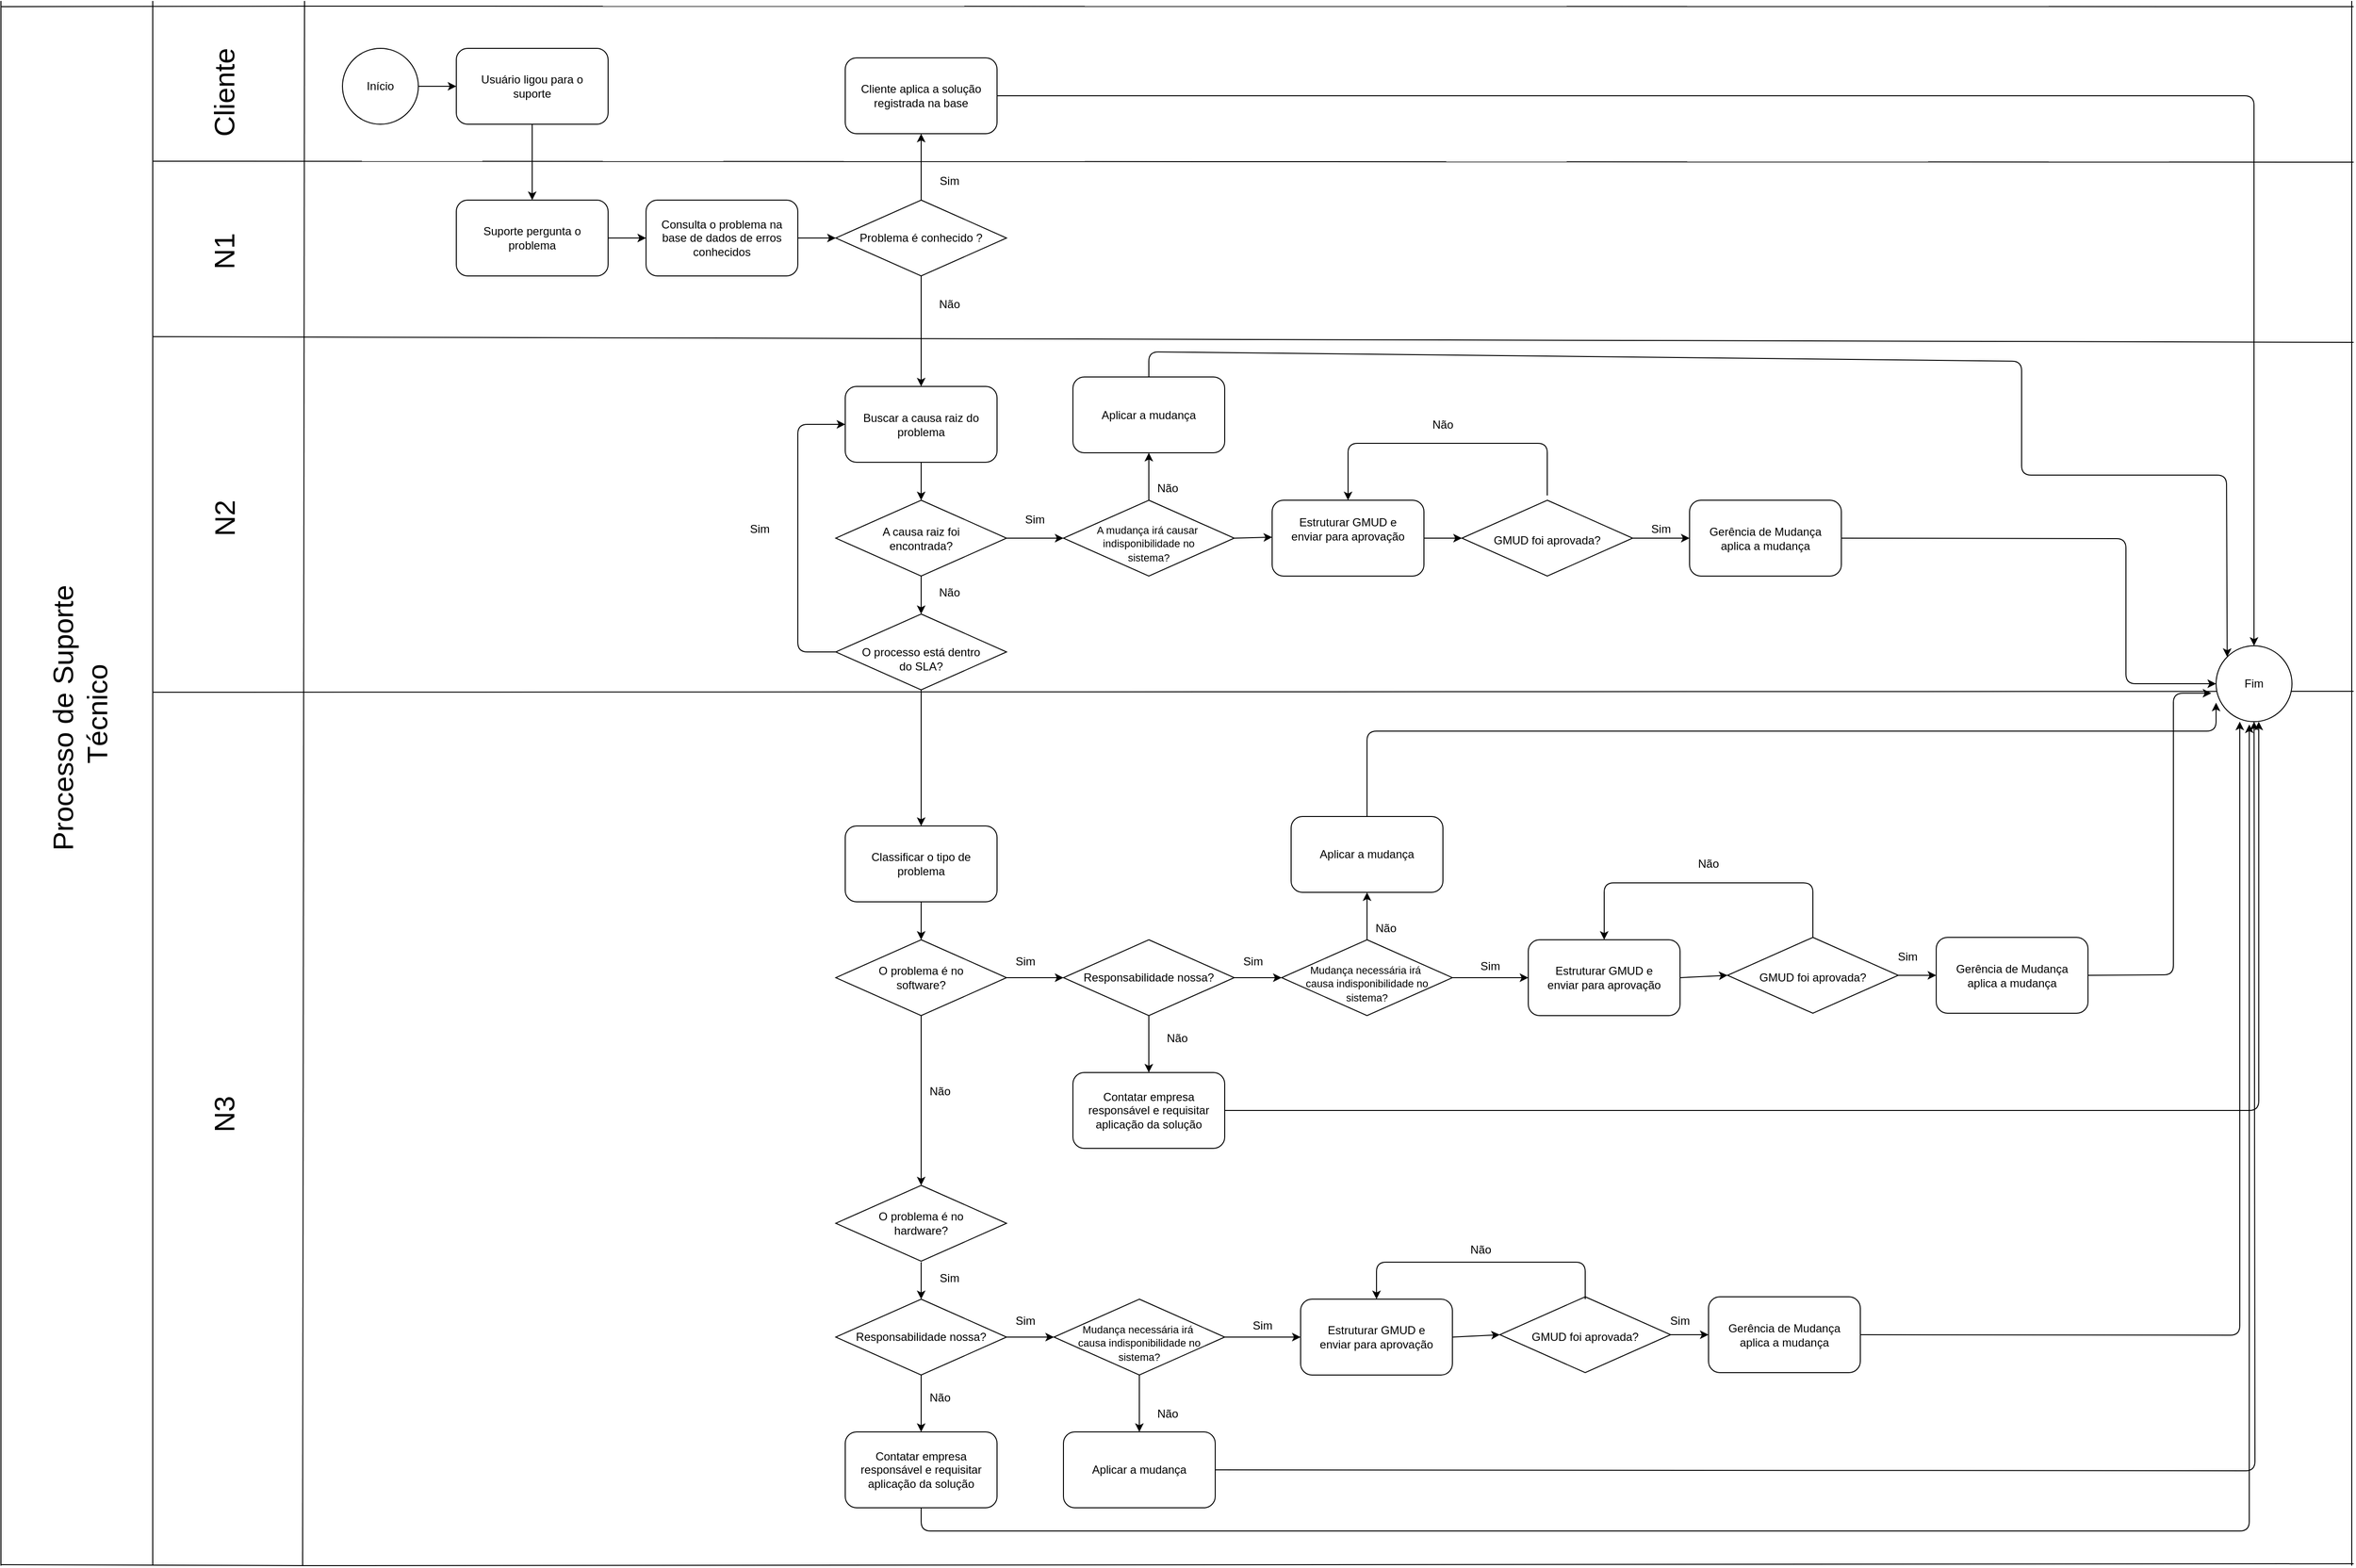<mxfile version="10.7.1" type="device"><diagram id="8sCqokVh8AsLz22diuIv" name="Page-1"><mxGraphModel dx="1837" dy="1724" grid="1" gridSize="10" guides="1" tooltips="1" connect="1" arrows="1" fold="1" page="1" pageScale="1" pageWidth="827" pageHeight="1169" math="0" shadow="0"><root><mxCell id="0"/><mxCell id="1" parent="0"/><mxCell id="YsXzVHDZgup1dVcqc3nU-3" value="" style="endArrow=none;html=1;" parent="1" edge="1"><mxGeometry width="50" height="50" relative="1" as="geometry"><mxPoint x="-280" y="159" as="sourcePoint"/><mxPoint x="2040" y="160" as="targetPoint"/></mxGeometry></mxCell><mxCell id="YsXzVHDZgup1dVcqc3nU-4" value="" style="endArrow=none;html=1;" parent="1" edge="1"><mxGeometry width="50" height="50" relative="1" as="geometry"><mxPoint x="-280" y="719" as="sourcePoint"/><mxPoint x="2040" y="718" as="targetPoint"/></mxGeometry></mxCell><mxCell id="YsXzVHDZgup1dVcqc3nU-5" value="" style="rounded=1;whiteSpace=wrap;html=1;" parent="1" vertex="1"><mxGeometry x="40" y="40" width="160" height="80" as="geometry"/></mxCell><mxCell id="YsXzVHDZgup1dVcqc3nU-6" value="Usuário ligou para o suporte" style="text;html=1;strokeColor=none;fillColor=none;align=center;verticalAlign=middle;whiteSpace=wrap;rounded=0;" parent="1" vertex="1"><mxGeometry x="50" y="50" width="140" height="60" as="geometry"/></mxCell><mxCell id="YsXzVHDZgup1dVcqc3nU-10" value="" style="ellipse;whiteSpace=wrap;html=1;aspect=fixed;" parent="1" vertex="1"><mxGeometry x="-80" y="40" width="80" height="80" as="geometry"/></mxCell><mxCell id="YsXzVHDZgup1dVcqc3nU-11" value="Início" style="text;html=1;strokeColor=none;fillColor=none;align=center;verticalAlign=middle;whiteSpace=wrap;rounded=0;" parent="1" vertex="1"><mxGeometry x="-75" y="65" width="70" height="30" as="geometry"/></mxCell><mxCell id="YsXzVHDZgup1dVcqc3nU-30" value="" style="endArrow=classic;html=1;exitX=1;exitY=0.5;exitDx=0;exitDy=0;entryX=0;entryY=0.5;entryDx=0;entryDy=0;" parent="1" source="YsXzVHDZgup1dVcqc3nU-10" target="YsXzVHDZgup1dVcqc3nU-5" edge="1"><mxGeometry width="50" height="50" relative="1" as="geometry"><mxPoint y="160" as="sourcePoint"/><mxPoint x="-50" y="190" as="targetPoint"/></mxGeometry></mxCell><mxCell id="YsXzVHDZgup1dVcqc3nU-37" value="" style="rounded=1;whiteSpace=wrap;html=1;" parent="1" vertex="1"><mxGeometry x="40" y="200" width="160" height="80" as="geometry"/></mxCell><mxCell id="YsXzVHDZgup1dVcqc3nU-38" value="Suporte pergunta o problema" style="text;html=1;strokeColor=none;fillColor=none;align=center;verticalAlign=middle;whiteSpace=wrap;rounded=0;" parent="1" vertex="1"><mxGeometry x="50" y="210" width="140" height="60" as="geometry"/></mxCell><mxCell id="YsXzVHDZgup1dVcqc3nU-39" value="" style="endArrow=classic;html=1;exitX=0.5;exitY=1;exitDx=0;exitDy=0;entryX=0.5;entryY=0;entryDx=0;entryDy=0;" parent="1" source="YsXzVHDZgup1dVcqc3nU-5" target="YsXzVHDZgup1dVcqc3nU-37" edge="1"><mxGeometry width="50" height="50" relative="1" as="geometry"><mxPoint x="230" y="190" as="sourcePoint"/><mxPoint x="280" y="140" as="targetPoint"/></mxGeometry></mxCell><mxCell id="YsXzVHDZgup1dVcqc3nU-40" value="" style="rounded=1;whiteSpace=wrap;html=1;" parent="1" vertex="1"><mxGeometry x="240" y="200" width="160" height="80" as="geometry"/></mxCell><mxCell id="YsXzVHDZgup1dVcqc3nU-41" value="Consulta o problema na base de dados de erros conhecidos" style="text;html=1;strokeColor=none;fillColor=none;align=center;verticalAlign=middle;whiteSpace=wrap;rounded=0;" parent="1" vertex="1"><mxGeometry x="250" y="210" width="140" height="60" as="geometry"/></mxCell><mxCell id="YsXzVHDZgup1dVcqc3nU-42" value="" style="rhombus;whiteSpace=wrap;html=1;" parent="1" vertex="1"><mxGeometry x="440" y="200" width="180" height="80" as="geometry"/></mxCell><mxCell id="YsXzVHDZgup1dVcqc3nU-43" value="Problema é conhecido ?" style="text;html=1;strokeColor=none;fillColor=none;align=center;verticalAlign=middle;whiteSpace=wrap;rounded=0;" parent="1" vertex="1"><mxGeometry x="460" y="210" width="140" height="60" as="geometry"/></mxCell><mxCell id="YsXzVHDZgup1dVcqc3nU-44" value="" style="rounded=1;whiteSpace=wrap;html=1;" parent="1" vertex="1"><mxGeometry x="450" y="50" width="160" height="80" as="geometry"/></mxCell><mxCell id="YsXzVHDZgup1dVcqc3nU-45" value="Cliente aplica a solução registrada na base" style="text;html=1;strokeColor=none;fillColor=none;align=center;verticalAlign=middle;whiteSpace=wrap;rounded=0;" parent="1" vertex="1"><mxGeometry x="460" y="60" width="140" height="60" as="geometry"/></mxCell><mxCell id="YsXzVHDZgup1dVcqc3nU-46" value="" style="endArrow=classic;html=1;exitX=0.5;exitY=0;exitDx=0;exitDy=0;entryX=0.5;entryY=1;entryDx=0;entryDy=0;" parent="1" source="YsXzVHDZgup1dVcqc3nU-42" target="YsXzVHDZgup1dVcqc3nU-44" edge="1"><mxGeometry width="50" height="50" relative="1" as="geometry"><mxPoint x="540" y="180" as="sourcePoint"/><mxPoint x="590" y="130" as="targetPoint"/></mxGeometry></mxCell><mxCell id="YsXzVHDZgup1dVcqc3nU-47" value="" style="endArrow=classic;html=1;exitX=1;exitY=0.5;exitDx=0;exitDy=0;entryX=0;entryY=0.5;entryDx=0;entryDy=0;" parent="1" source="YsXzVHDZgup1dVcqc3nU-40" target="YsXzVHDZgup1dVcqc3nU-42" edge="1"><mxGeometry width="50" height="50" relative="1" as="geometry"><mxPoint x="420" y="220" as="sourcePoint"/><mxPoint x="470" y="170" as="targetPoint"/></mxGeometry></mxCell><mxCell id="YsXzVHDZgup1dVcqc3nU-48" value="" style="endArrow=classic;html=1;exitX=1;exitY=0.5;exitDx=0;exitDy=0;entryX=0;entryY=0.5;entryDx=0;entryDy=0;" parent="1" source="YsXzVHDZgup1dVcqc3nU-37" target="YsXzVHDZgup1dVcqc3nU-40" edge="1"><mxGeometry width="50" height="50" relative="1" as="geometry"><mxPoint x="310" y="350" as="sourcePoint"/><mxPoint x="360" y="300" as="targetPoint"/></mxGeometry></mxCell><mxCell id="YsXzVHDZgup1dVcqc3nU-49" value="" style="endArrow=classic;html=1;exitX=0.5;exitY=1;exitDx=0;exitDy=0;entryX=0.5;entryY=0;entryDx=0;entryDy=0;" parent="1" source="YsXzVHDZgup1dVcqc3nU-42" target="YsXzVHDZgup1dVcqc3nU-54" edge="1"><mxGeometry width="50" height="50" relative="1" as="geometry"><mxPoint x="600" y="380" as="sourcePoint"/><mxPoint x="530" y="360" as="targetPoint"/></mxGeometry></mxCell><mxCell id="YsXzVHDZgup1dVcqc3nU-51" value="Sim" style="text;html=1;strokeColor=none;fillColor=none;align=center;verticalAlign=middle;whiteSpace=wrap;rounded=0;" parent="1" vertex="1"><mxGeometry x="540" y="170" width="40" height="20" as="geometry"/></mxCell><mxCell id="YsXzVHDZgup1dVcqc3nU-52" value="Não" style="text;html=1;strokeColor=none;fillColor=none;align=center;verticalAlign=middle;whiteSpace=wrap;rounded=0;" parent="1" vertex="1"><mxGeometry x="540" y="300" width="40" height="20" as="geometry"/></mxCell><mxCell id="YsXzVHDZgup1dVcqc3nU-54" value="" style="rounded=1;whiteSpace=wrap;html=1;" parent="1" vertex="1"><mxGeometry x="450" y="396.5" width="160" height="80" as="geometry"/></mxCell><mxCell id="YsXzVHDZgup1dVcqc3nU-55" value="Buscar a causa raiz do problema" style="text;html=1;strokeColor=none;fillColor=none;align=center;verticalAlign=middle;whiteSpace=wrap;rounded=0;" parent="1" vertex="1"><mxGeometry x="460" y="406.5" width="140" height="60" as="geometry"/></mxCell><mxCell id="YsXzVHDZgup1dVcqc3nU-57" value="" style="rhombus;whiteSpace=wrap;html=1;" parent="1" vertex="1"><mxGeometry x="440" y="516.5" width="180" height="80" as="geometry"/></mxCell><mxCell id="YsXzVHDZgup1dVcqc3nU-58" value="A causa raiz foi encontrada?" style="text;html=1;strokeColor=none;fillColor=none;align=center;verticalAlign=middle;whiteSpace=wrap;rounded=0;" parent="1" vertex="1"><mxGeometry x="460" y="521.5" width="140" height="70" as="geometry"/></mxCell><mxCell id="YsXzVHDZgup1dVcqc3nU-61" value="" style="endArrow=classic;html=1;exitX=0;exitY=0.5;exitDx=0;exitDy=0;entryX=0;entryY=0.5;entryDx=0;entryDy=0;" parent="1" source="YsXzVHDZgup1dVcqc3nU-63" target="YsXzVHDZgup1dVcqc3nU-54" edge="1"><mxGeometry width="50" height="50" relative="1" as="geometry"><mxPoint x="390" y="536.5" as="sourcePoint"/><mxPoint x="440" y="486.5" as="targetPoint"/><Array as="points"><mxPoint x="400" y="676.5"/><mxPoint x="400" y="436.5"/></Array></mxGeometry></mxCell><mxCell id="YsXzVHDZgup1dVcqc3nU-63" value="" style="rhombus;whiteSpace=wrap;html=1;" parent="1" vertex="1"><mxGeometry x="440" y="636.5" width="180" height="80" as="geometry"/></mxCell><mxCell id="YsXzVHDZgup1dVcqc3nU-64" value="O processo está dentro do SLA?" style="text;html=1;strokeColor=none;fillColor=none;align=center;verticalAlign=middle;whiteSpace=wrap;rounded=0;" parent="1" vertex="1"><mxGeometry x="460" y="656.5" width="140" height="55" as="geometry"/></mxCell><mxCell id="YsXzVHDZgup1dVcqc3nU-65" value="" style="endArrow=classic;html=1;exitX=0.5;exitY=1;exitDx=0;exitDy=0;entryX=0.5;entryY=0;entryDx=0;entryDy=0;" parent="1" source="YsXzVHDZgup1dVcqc3nU-57" target="YsXzVHDZgup1dVcqc3nU-63" edge="1"><mxGeometry width="50" height="50" relative="1" as="geometry"><mxPoint x="690" y="656.5" as="sourcePoint"/><mxPoint x="740" y="606.5" as="targetPoint"/></mxGeometry></mxCell><mxCell id="YsXzVHDZgup1dVcqc3nU-66" value="" style="endArrow=classic;html=1;exitX=0.5;exitY=1;exitDx=0;exitDy=0;entryX=0.5;entryY=0;entryDx=0;entryDy=0;" parent="1" source="YsXzVHDZgup1dVcqc3nU-54" target="YsXzVHDZgup1dVcqc3nU-57" edge="1"><mxGeometry width="50" height="50" relative="1" as="geometry"><mxPoint x="680" y="516.5" as="sourcePoint"/><mxPoint x="730" y="466.5" as="targetPoint"/></mxGeometry></mxCell><mxCell id="YsXzVHDZgup1dVcqc3nU-67" value="Sim" style="text;html=1;strokeColor=none;fillColor=none;align=center;verticalAlign=middle;whiteSpace=wrap;rounded=0;" parent="1" vertex="1"><mxGeometry x="340" y="536.5" width="40" height="20" as="geometry"/></mxCell><mxCell id="YsXzVHDZgup1dVcqc3nU-68" value="Sim" style="text;html=1;strokeColor=none;fillColor=none;align=center;verticalAlign=middle;whiteSpace=wrap;rounded=0;" parent="1" vertex="1"><mxGeometry x="630" y="526.5" width="40" height="20" as="geometry"/></mxCell><mxCell id="YsXzVHDZgup1dVcqc3nU-69" value="Não" style="text;html=1;strokeColor=none;fillColor=none;align=center;verticalAlign=middle;whiteSpace=wrap;rounded=0;" parent="1" vertex="1"><mxGeometry x="540" y="604" width="40" height="20" as="geometry"/></mxCell><mxCell id="YsXzVHDZgup1dVcqc3nU-71" value="" style="rounded=1;whiteSpace=wrap;html=1;" parent="1" vertex="1"><mxGeometry x="900" y="516.5" width="160" height="80" as="geometry"/></mxCell><mxCell id="YsXzVHDZgup1dVcqc3nU-72" value="Estruturar GMUD e enviar para aprovação" style="text;html=1;strokeColor=none;fillColor=none;align=center;verticalAlign=middle;whiteSpace=wrap;rounded=0;" parent="1" vertex="1"><mxGeometry x="910" y="521.5" width="140" height="50" as="geometry"/></mxCell><mxCell id="YsXzVHDZgup1dVcqc3nU-73" value="" style="rhombus;whiteSpace=wrap;html=1;" parent="1" vertex="1"><mxGeometry x="1100" y="516.5" width="180" height="80" as="geometry"/></mxCell><mxCell id="YsXzVHDZgup1dVcqc3nU-74" value="GMUD foi aprovada?" style="text;html=1;strokeColor=none;fillColor=none;align=center;verticalAlign=middle;whiteSpace=wrap;rounded=0;" parent="1" vertex="1"><mxGeometry x="1120" y="511.5" width="140" height="95" as="geometry"/></mxCell><mxCell id="YsXzVHDZgup1dVcqc3nU-75" value="" style="endArrow=classic;html=1;exitX=1;exitY=0.5;exitDx=0;exitDy=0;entryX=0;entryY=0.5;entryDx=0;entryDy=0;" parent="1" source="YsXzVHDZgup1dVcqc3nU-71" target="YsXzVHDZgup1dVcqc3nU-73" edge="1"><mxGeometry width="50" height="50" relative="1" as="geometry"><mxPoint x="1100" y="516.5" as="sourcePoint"/><mxPoint x="1150" y="466.5" as="targetPoint"/></mxGeometry></mxCell><mxCell id="YsXzVHDZgup1dVcqc3nU-76" value="" style="endArrow=classic;html=1;exitX=0.5;exitY=0;exitDx=0;exitDy=0;entryX=0.5;entryY=0;entryDx=0;entryDy=0;" parent="1" source="YsXzVHDZgup1dVcqc3nU-74" target="YsXzVHDZgup1dVcqc3nU-71" edge="1"><mxGeometry width="50" height="50" relative="1" as="geometry"><mxPoint x="1130" y="446.5" as="sourcePoint"/><mxPoint x="980" y="466.5" as="targetPoint"/><Array as="points"><mxPoint x="1190" y="456.5"/><mxPoint x="980" y="456.5"/></Array></mxGeometry></mxCell><mxCell id="YsXzVHDZgup1dVcqc3nU-77" value="Não" style="text;html=1;strokeColor=none;fillColor=none;align=center;verticalAlign=middle;whiteSpace=wrap;rounded=0;" parent="1" vertex="1"><mxGeometry x="1060" y="426.5" width="40" height="20" as="geometry"/></mxCell><mxCell id="YsXzVHDZgup1dVcqc3nU-79" value="Sim" style="text;html=1;strokeColor=none;fillColor=none;align=center;verticalAlign=middle;whiteSpace=wrap;rounded=0;" parent="1" vertex="1"><mxGeometry x="1290" y="536.5" width="40" height="20" as="geometry"/></mxCell><mxCell id="YsXzVHDZgup1dVcqc3nU-80" value="" style="endArrow=classic;html=1;exitX=1;exitY=0.5;exitDx=0;exitDy=0;" parent="1" source="YsXzVHDZgup1dVcqc3nU-73" edge="1"><mxGeometry width="50" height="50" relative="1" as="geometry"><mxPoint x="1370" y="576.5" as="sourcePoint"/><mxPoint x="1340" y="556.5" as="targetPoint"/></mxGeometry></mxCell><mxCell id="YsXzVHDZgup1dVcqc3nU-82" value="" style="rounded=1;whiteSpace=wrap;html=1;" parent="1" vertex="1"><mxGeometry x="1340" y="516.5" width="160" height="80" as="geometry"/></mxCell><mxCell id="YsXzVHDZgup1dVcqc3nU-83" value="Gerência de Mudança aplica a mudança" style="text;html=1;strokeColor=none;fillColor=none;align=center;verticalAlign=middle;whiteSpace=wrap;rounded=0;" parent="1" vertex="1"><mxGeometry x="1350" y="526.5" width="140" height="60" as="geometry"/></mxCell><mxCell id="YsXzVHDZgup1dVcqc3nU-86" value="" style="endArrow=classic;html=1;exitX=1;exitY=0.5;exitDx=0;exitDy=0;entryX=0;entryY=0.5;entryDx=0;entryDy=0;" parent="1" source="YsXzVHDZgup1dVcqc3nU-82" target="YsXzVHDZgup1dVcqc3nU-173" edge="1"><mxGeometry width="50" height="50" relative="1" as="geometry"><mxPoint x="1130" y="360" as="sourcePoint"/><mxPoint x="1850" y="680" as="targetPoint"/><Array as="points"><mxPoint x="1800" y="557"/><mxPoint x="1800" y="710"/></Array></mxGeometry></mxCell><mxCell id="YsXzVHDZgup1dVcqc3nU-87" value="" style="endArrow=classic;html=1;exitX=1;exitY=0.5;exitDx=0;exitDy=0;entryX=0.5;entryY=0;entryDx=0;entryDy=0;" parent="1" source="YsXzVHDZgup1dVcqc3nU-44" target="YsXzVHDZgup1dVcqc3nU-173" edge="1"><mxGeometry width="50" height="50" relative="1" as="geometry"><mxPoint x="690" y="130" as="sourcePoint"/><mxPoint x="1950" y="90" as="targetPoint"/><Array as="points"><mxPoint x="1935" y="90"/></Array></mxGeometry></mxCell><mxCell id="YsXzVHDZgup1dVcqc3nU-88" value="" style="rounded=1;whiteSpace=wrap;html=1;" parent="1" vertex="1"><mxGeometry x="450" y="860" width="160" height="80" as="geometry"/></mxCell><mxCell id="YsXzVHDZgup1dVcqc3nU-89" value="Classificar o tipo de problema" style="text;html=1;strokeColor=none;fillColor=none;align=center;verticalAlign=middle;whiteSpace=wrap;rounded=0;" parent="1" vertex="1"><mxGeometry x="460" y="870" width="140" height="60" as="geometry"/></mxCell><mxCell id="YsXzVHDZgup1dVcqc3nU-90" value="" style="endArrow=classic;html=1;entryX=0.5;entryY=0;entryDx=0;entryDy=0;exitX=0.5;exitY=1;exitDx=0;exitDy=0;" parent="1" source="YsXzVHDZgup1dVcqc3nU-63" target="YsXzVHDZgup1dVcqc3nU-88" edge="1"><mxGeometry width="50" height="50" relative="1" as="geometry"><mxPoint x="530" y="736.5" as="sourcePoint"/><mxPoint x="710" y="716.5" as="targetPoint"/></mxGeometry></mxCell><mxCell id="YsXzVHDZgup1dVcqc3nU-91" value="" style="rhombus;whiteSpace=wrap;html=1;" parent="1" vertex="1"><mxGeometry x="440" y="980" width="180" height="80" as="geometry"/></mxCell><mxCell id="YsXzVHDZgup1dVcqc3nU-92" value="O problema é no software?" style="text;html=1;strokeColor=none;fillColor=none;align=center;verticalAlign=middle;whiteSpace=wrap;rounded=0;" parent="1" vertex="1"><mxGeometry x="460" y="992.5" width="140" height="55" as="geometry"/></mxCell><mxCell id="YsXzVHDZgup1dVcqc3nU-95" value="" style="rhombus;whiteSpace=wrap;html=1;" parent="1" vertex="1"><mxGeometry x="680" y="980" width="180" height="80" as="geometry"/></mxCell><mxCell id="YsXzVHDZgup1dVcqc3nU-96" value="Responsabilidade nossa?" style="text;html=1;strokeColor=none;fillColor=none;align=center;verticalAlign=middle;whiteSpace=wrap;rounded=0;" parent="1" vertex="1"><mxGeometry x="700" y="992.5" width="140" height="55" as="geometry"/></mxCell><mxCell id="YsXzVHDZgup1dVcqc3nU-97" value="" style="endArrow=classic;html=1;exitX=0.5;exitY=1;exitDx=0;exitDy=0;entryX=0.5;entryY=0;entryDx=0;entryDy=0;" parent="1" source="YsXzVHDZgup1dVcqc3nU-88" target="YsXzVHDZgup1dVcqc3nU-91" edge="1"><mxGeometry width="50" height="50" relative="1" as="geometry"><mxPoint x="740" y="890" as="sourcePoint"/><mxPoint x="790" y="840" as="targetPoint"/></mxGeometry></mxCell><mxCell id="YsXzVHDZgup1dVcqc3nU-98" value="" style="endArrow=classic;html=1;exitX=1;exitY=0.5;exitDx=0;exitDy=0;entryX=0;entryY=0.5;entryDx=0;entryDy=0;" parent="1" source="YsXzVHDZgup1dVcqc3nU-91" target="YsXzVHDZgup1dVcqc3nU-95" edge="1"><mxGeometry width="50" height="50" relative="1" as="geometry"><mxPoint x="650" y="1022" as="sourcePoint"/><mxPoint x="720" y="950" as="targetPoint"/></mxGeometry></mxCell><mxCell id="YsXzVHDZgup1dVcqc3nU-99" value="Sim" style="text;html=1;strokeColor=none;fillColor=none;align=center;verticalAlign=middle;whiteSpace=wrap;rounded=0;" parent="1" vertex="1"><mxGeometry x="620" y="992.5" width="40" height="20" as="geometry"/></mxCell><mxCell id="YsXzVHDZgup1dVcqc3nU-101" value="" style="rounded=1;whiteSpace=wrap;html=1;" parent="1" vertex="1"><mxGeometry x="1170" y="980" width="160" height="80" as="geometry"/></mxCell><mxCell id="YsXzVHDZgup1dVcqc3nU-102" value="Estruturar GMUD e enviar para aprovação" style="text;html=1;strokeColor=none;fillColor=none;align=center;verticalAlign=middle;whiteSpace=wrap;rounded=0;" parent="1" vertex="1"><mxGeometry x="1180" y="990" width="140" height="60" as="geometry"/></mxCell><mxCell id="YsXzVHDZgup1dVcqc3nU-104" value="" style="rhombus;whiteSpace=wrap;html=1;" parent="1" vertex="1"><mxGeometry x="1380" y="977.5" width="180" height="80" as="geometry"/></mxCell><mxCell id="YsXzVHDZgup1dVcqc3nU-105" value="GMUD foi aprovada?" style="text;html=1;strokeColor=none;fillColor=none;align=center;verticalAlign=middle;whiteSpace=wrap;rounded=0;" parent="1" vertex="1"><mxGeometry x="1400" y="980" width="140" height="80" as="geometry"/></mxCell><mxCell id="YsXzVHDZgup1dVcqc3nU-106" value="" style="endArrow=classic;html=1;entryX=0.5;entryY=0;entryDx=0;entryDy=0;exitX=0.5;exitY=0;exitDx=0;exitDy=0;" parent="1" source="YsXzVHDZgup1dVcqc3nU-104" target="YsXzVHDZgup1dVcqc3nU-101" edge="1"><mxGeometry width="50" height="50" relative="1" as="geometry"><mxPoint x="1480" y="940" as="sourcePoint"/><mxPoint x="1290" y="910" as="targetPoint"/><Array as="points"><mxPoint x="1470" y="920"/><mxPoint x="1250" y="920"/></Array></mxGeometry></mxCell><mxCell id="YsXzVHDZgup1dVcqc3nU-107" value="Não" style="text;html=1;strokeColor=none;fillColor=none;align=center;verticalAlign=middle;whiteSpace=wrap;rounded=0;" parent="1" vertex="1"><mxGeometry x="1340" y="890" width="40" height="20" as="geometry"/></mxCell><mxCell id="YsXzVHDZgup1dVcqc3nU-108" value="" style="rounded=1;whiteSpace=wrap;html=1;" parent="1" vertex="1"><mxGeometry x="1600" y="977.5" width="160" height="80" as="geometry"/></mxCell><mxCell id="YsXzVHDZgup1dVcqc3nU-109" value="Gerência de Mudança aplica a mudança" style="text;html=1;strokeColor=none;fillColor=none;align=center;verticalAlign=middle;whiteSpace=wrap;rounded=0;" parent="1" vertex="1"><mxGeometry x="1610" y="987.5" width="140" height="60" as="geometry"/></mxCell><mxCell id="YsXzVHDZgup1dVcqc3nU-110" value="" style="endArrow=classic;html=1;exitX=1;exitY=0.5;exitDx=0;exitDy=0;entryX=0;entryY=0.5;entryDx=0;entryDy=0;" parent="1" source="YsXzVHDZgup1dVcqc3nU-104" target="YsXzVHDZgup1dVcqc3nU-108" edge="1"><mxGeometry width="50" height="50" relative="1" as="geometry"><mxPoint x="1590" y="900" as="sourcePoint"/><mxPoint x="1650" y="900" as="targetPoint"/></mxGeometry></mxCell><mxCell id="YsXzVHDZgup1dVcqc3nU-111" value="" style="endArrow=none;html=1;" parent="1" edge="1"><mxGeometry width="50" height="50" relative="1" as="geometry"><mxPoint x="-280" y="344" as="sourcePoint"/><mxPoint x="2040" y="350" as="targetPoint"/></mxGeometry></mxCell><mxCell id="YsXzVHDZgup1dVcqc3nU-115" value="Não" style="text;html=1;strokeColor=none;fillColor=none;align=center;verticalAlign=middle;whiteSpace=wrap;rounded=0;" parent="1" vertex="1"><mxGeometry x="780" y="1074" width="40" height="20" as="geometry"/></mxCell><mxCell id="YsXzVHDZgup1dVcqc3nU-116" value="" style="endArrow=classic;html=1;exitX=0.5;exitY=1;exitDx=0;exitDy=0;entryX=0.5;entryY=0;entryDx=0;entryDy=0;entryPerimeter=0;" parent="1" source="YsXzVHDZgup1dVcqc3nU-95" target="YsXzVHDZgup1dVcqc3nU-132" edge="1"><mxGeometry width="50" height="50" relative="1" as="geometry"><mxPoint x="770" y="1070" as="sourcePoint"/><mxPoint x="770" y="1110" as="targetPoint"/></mxGeometry></mxCell><mxCell id="YsXzVHDZgup1dVcqc3nU-117" value="" style="rhombus;whiteSpace=wrap;html=1;" parent="1" vertex="1"><mxGeometry x="910" y="980" width="180" height="80" as="geometry"/></mxCell><mxCell id="YsXzVHDZgup1dVcqc3nU-118" value="&lt;font style=&quot;font-size: 11px&quot;&gt;Mudança necessária irá&amp;nbsp; causa indisponibilidade no sistema?&lt;/font&gt;" style="text;html=1;strokeColor=none;fillColor=none;align=center;verticalAlign=middle;whiteSpace=wrap;rounded=0;" parent="1" vertex="1"><mxGeometry x="930" y="992" width="140" height="68" as="geometry"/></mxCell><mxCell id="YsXzVHDZgup1dVcqc3nU-119" value="" style="endArrow=classic;html=1;exitX=1;exitY=0.5;exitDx=0;exitDy=0;entryX=0;entryY=0.5;entryDx=0;entryDy=0;" parent="1" source="YsXzVHDZgup1dVcqc3nU-95" target="YsXzVHDZgup1dVcqc3nU-117" edge="1"><mxGeometry width="50" height="50" relative="1" as="geometry"><mxPoint x="920" y="1110" as="sourcePoint"/><mxPoint x="970" y="1060" as="targetPoint"/></mxGeometry></mxCell><mxCell id="YsXzVHDZgup1dVcqc3nU-120" value="Sim" style="text;html=1;strokeColor=none;fillColor=none;align=center;verticalAlign=middle;whiteSpace=wrap;rounded=0;" parent="1" vertex="1"><mxGeometry x="860" y="992.5" width="40" height="20" as="geometry"/></mxCell><mxCell id="YsXzVHDZgup1dVcqc3nU-122" value="" style="endArrow=classic;html=1;exitX=1;exitY=0.5;exitDx=0;exitDy=0;entryX=0;entryY=0.5;entryDx=0;entryDy=0;" parent="1" source="YsXzVHDZgup1dVcqc3nU-117" target="YsXzVHDZgup1dVcqc3nU-101" edge="1"><mxGeometry width="50" height="50" relative="1" as="geometry"><mxPoint x="1150" y="1040" as="sourcePoint"/><mxPoint x="1200" y="990" as="targetPoint"/></mxGeometry></mxCell><mxCell id="YsXzVHDZgup1dVcqc3nU-123" value="" style="endArrow=classic;html=1;exitX=0.5;exitY=0;exitDx=0;exitDy=0;entryX=0.5;entryY=1;entryDx=0;entryDy=0;" parent="1" source="YsXzVHDZgup1dVcqc3nU-117" target="YsXzVHDZgup1dVcqc3nU-124" edge="1"><mxGeometry width="50" height="50" relative="1" as="geometry"><mxPoint x="1000" y="960" as="sourcePoint"/><mxPoint x="1000" y="950" as="targetPoint"/></mxGeometry></mxCell><mxCell id="YsXzVHDZgup1dVcqc3nU-124" value="" style="rounded=1;whiteSpace=wrap;html=1;" parent="1" vertex="1"><mxGeometry x="920" y="850" width="160" height="80" as="geometry"/></mxCell><mxCell id="YsXzVHDZgup1dVcqc3nU-125" value="Aplicar a mudança" style="text;html=1;strokeColor=none;fillColor=none;align=center;verticalAlign=middle;whiteSpace=wrap;rounded=0;" parent="1" vertex="1"><mxGeometry x="930" y="860" width="140" height="60" as="geometry"/></mxCell><mxCell id="YsXzVHDZgup1dVcqc3nU-126" value="Sim" style="text;html=1;strokeColor=none;fillColor=none;align=center;verticalAlign=middle;whiteSpace=wrap;rounded=0;" parent="1" vertex="1"><mxGeometry x="1110" y="997.5" width="40" height="20" as="geometry"/></mxCell><mxCell id="YsXzVHDZgup1dVcqc3nU-127" value="Não" style="text;html=1;strokeColor=none;fillColor=none;align=center;verticalAlign=middle;whiteSpace=wrap;rounded=0;" parent="1" vertex="1"><mxGeometry x="1000" y="957.5" width="40" height="20" as="geometry"/></mxCell><mxCell id="YsXzVHDZgup1dVcqc3nU-128" value="" style="endArrow=classic;html=1;exitX=1;exitY=0.5;exitDx=0;exitDy=0;entryX=0;entryY=0.5;entryDx=0;entryDy=0;" parent="1" source="YsXzVHDZgup1dVcqc3nU-101" target="YsXzVHDZgup1dVcqc3nU-104" edge="1"><mxGeometry width="50" height="50" relative="1" as="geometry"><mxPoint x="1370" y="980" as="sourcePoint"/><mxPoint x="1370" y="1050" as="targetPoint"/></mxGeometry></mxCell><mxCell id="YsXzVHDZgup1dVcqc3nU-131" value="" style="endArrow=classic;html=1;exitX=0.5;exitY=1;exitDx=0;exitDy=0;entryX=0.5;entryY=0;entryDx=0;entryDy=0;" parent="1" source="YsXzVHDZgup1dVcqc3nU-91" target="YsXzVHDZgup1dVcqc3nU-134" edge="1"><mxGeometry width="50" height="50" relative="1" as="geometry"><mxPoint x="600" y="1120" as="sourcePoint"/><mxPoint x="530" y="1090" as="targetPoint"/></mxGeometry></mxCell><mxCell id="YsXzVHDZgup1dVcqc3nU-132" value="" style="rounded=1;whiteSpace=wrap;html=1;" parent="1" vertex="1"><mxGeometry x="690" y="1120" width="160" height="80" as="geometry"/></mxCell><mxCell id="YsXzVHDZgup1dVcqc3nU-133" value="Contatar empresa responsável e requisitar aplicação da solução" style="text;html=1;strokeColor=none;fillColor=none;align=center;verticalAlign=middle;whiteSpace=wrap;rounded=0;" parent="1" vertex="1"><mxGeometry x="700" y="1130" width="140" height="60" as="geometry"/></mxCell><mxCell id="YsXzVHDZgup1dVcqc3nU-134" value="" style="rhombus;whiteSpace=wrap;html=1;" parent="1" vertex="1"><mxGeometry x="440" y="1239" width="180" height="80" as="geometry"/></mxCell><mxCell id="YsXzVHDZgup1dVcqc3nU-135" value="O problema é no hardware?" style="text;html=1;strokeColor=none;fillColor=none;align=center;verticalAlign=middle;whiteSpace=wrap;rounded=0;" parent="1" vertex="1"><mxGeometry x="460" y="1251.5" width="140" height="55" as="geometry"/></mxCell><mxCell id="YsXzVHDZgup1dVcqc3nU-136" value="" style="rhombus;whiteSpace=wrap;html=1;" parent="1" vertex="1"><mxGeometry x="680" y="516.5" width="180" height="80" as="geometry"/></mxCell><mxCell id="YsXzVHDZgup1dVcqc3nU-137" value="&lt;font style=&quot;font-size: 11px&quot;&gt;A mudança irá causar&amp;nbsp; indisponibilidade no sistema?&lt;/font&gt;" style="text;html=1;strokeColor=none;fillColor=none;align=center;verticalAlign=middle;whiteSpace=wrap;rounded=0;" parent="1" vertex="1"><mxGeometry x="700" y="526.5" width="140" height="70" as="geometry"/></mxCell><mxCell id="YsXzVHDZgup1dVcqc3nU-138" value="" style="endArrow=classic;html=1;exitX=1;exitY=0.5;exitDx=0;exitDy=0;entryX=0;entryY=0.5;entryDx=0;entryDy=0;" parent="1" source="YsXzVHDZgup1dVcqc3nU-57" target="YsXzVHDZgup1dVcqc3nU-136" edge="1"><mxGeometry width="50" height="50" relative="1" as="geometry"><mxPoint x="670" y="646.5" as="sourcePoint"/><mxPoint x="720" y="596.5" as="targetPoint"/></mxGeometry></mxCell><mxCell id="YsXzVHDZgup1dVcqc3nU-139" value="" style="endArrow=classic;html=1;exitX=1;exitY=0.5;exitDx=0;exitDy=0;" parent="1" source="YsXzVHDZgup1dVcqc3nU-136" edge="1"><mxGeometry width="50" height="50" relative="1" as="geometry"><mxPoint x="880" y="576.5" as="sourcePoint"/><mxPoint x="900" y="555.5" as="targetPoint"/></mxGeometry></mxCell><mxCell id="YsXzVHDZgup1dVcqc3nU-140" value="" style="endArrow=classic;html=1;exitX=0.5;exitY=0;exitDx=0;exitDy=0;entryX=0.5;entryY=1;entryDx=0;entryDy=0;" parent="1" target="YsXzVHDZgup1dVcqc3nU-141" edge="1"><mxGeometry width="50" height="50" relative="1" as="geometry"><mxPoint x="770" y="516.5" as="sourcePoint"/><mxPoint x="770" y="486.5" as="targetPoint"/></mxGeometry></mxCell><mxCell id="YsXzVHDZgup1dVcqc3nU-141" value="" style="rounded=1;whiteSpace=wrap;html=1;" parent="1" vertex="1"><mxGeometry x="690" y="386.5" width="160" height="80" as="geometry"/></mxCell><mxCell id="YsXzVHDZgup1dVcqc3nU-142" value="Aplicar a mudança" style="text;html=1;strokeColor=none;fillColor=none;align=center;verticalAlign=middle;whiteSpace=wrap;rounded=0;" parent="1" vertex="1"><mxGeometry x="700" y="396.5" width="140" height="60" as="geometry"/></mxCell><mxCell id="YsXzVHDZgup1dVcqc3nU-143" value="Não" style="text;html=1;strokeColor=none;fillColor=none;align=center;verticalAlign=middle;whiteSpace=wrap;rounded=0;" parent="1" vertex="1"><mxGeometry x="770" y="494" width="40" height="20" as="geometry"/></mxCell><mxCell id="YsXzVHDZgup1dVcqc3nU-144" value="" style="rhombus;whiteSpace=wrap;html=1;" parent="1" vertex="1"><mxGeometry x="440" y="1359" width="180" height="80" as="geometry"/></mxCell><mxCell id="YsXzVHDZgup1dVcqc3nU-145" value="Responsabilidade nossa?" style="text;html=1;strokeColor=none;fillColor=none;align=center;verticalAlign=middle;whiteSpace=wrap;rounded=0;" parent="1" vertex="1"><mxGeometry x="460" y="1371.5" width="140" height="55" as="geometry"/></mxCell><mxCell id="YsXzVHDZgup1dVcqc3nU-148" value="" style="rounded=1;whiteSpace=wrap;html=1;" parent="1" vertex="1"><mxGeometry x="930" y="1359" width="160" height="80" as="geometry"/></mxCell><mxCell id="YsXzVHDZgup1dVcqc3nU-149" value="Estruturar GMUD e enviar para aprovação" style="text;html=1;strokeColor=none;fillColor=none;align=center;verticalAlign=middle;whiteSpace=wrap;rounded=0;" parent="1" vertex="1"><mxGeometry x="940" y="1369" width="140" height="60" as="geometry"/></mxCell><mxCell id="YsXzVHDZgup1dVcqc3nU-150" value="" style="rhombus;whiteSpace=wrap;html=1;" parent="1" vertex="1"><mxGeometry x="1140" y="1356.5" width="180" height="80" as="geometry"/></mxCell><mxCell id="YsXzVHDZgup1dVcqc3nU-151" value="GMUD foi aprovada?" style="text;html=1;strokeColor=none;fillColor=none;align=center;verticalAlign=middle;whiteSpace=wrap;rounded=0;" parent="1" vertex="1"><mxGeometry x="1160" y="1359" width="140" height="80" as="geometry"/></mxCell><mxCell id="YsXzVHDZgup1dVcqc3nU-152" value="" style="rounded=1;whiteSpace=wrap;html=1;" parent="1" vertex="1"><mxGeometry x="1360" y="1356.5" width="160" height="80" as="geometry"/></mxCell><mxCell id="YsXzVHDZgup1dVcqc3nU-153" value="Gerência de Mudança aplica a mudança" style="text;html=1;strokeColor=none;fillColor=none;align=center;verticalAlign=middle;whiteSpace=wrap;rounded=0;" parent="1" vertex="1"><mxGeometry x="1370" y="1366.5" width="140" height="60" as="geometry"/></mxCell><mxCell id="YsXzVHDZgup1dVcqc3nU-154" value="" style="endArrow=classic;html=1;exitX=1;exitY=0.5;exitDx=0;exitDy=0;entryX=0;entryY=0.5;entryDx=0;entryDy=0;" parent="1" source="YsXzVHDZgup1dVcqc3nU-150" target="YsXzVHDZgup1dVcqc3nU-152" edge="1"><mxGeometry width="50" height="50" relative="1" as="geometry"><mxPoint x="1350" y="1279" as="sourcePoint"/><mxPoint x="1410" y="1279" as="targetPoint"/></mxGeometry></mxCell><mxCell id="YsXzVHDZgup1dVcqc3nU-155" value="Sim" style="text;html=1;strokeColor=none;fillColor=none;align=center;verticalAlign=middle;whiteSpace=wrap;rounded=0;" parent="1" vertex="1"><mxGeometry x="540" y="1326.5" width="40" height="20" as="geometry"/></mxCell><mxCell id="YsXzVHDZgup1dVcqc3nU-156" value="" style="endArrow=classic;html=1;exitX=0.5;exitY=1;exitDx=0;exitDy=0;entryX=0.5;entryY=0;entryDx=0;entryDy=0;entryPerimeter=0;" parent="1" source="YsXzVHDZgup1dVcqc3nU-144" target="YsXzVHDZgup1dVcqc3nU-165" edge="1"><mxGeometry width="50" height="50" relative="1" as="geometry"><mxPoint x="530" y="1449" as="sourcePoint"/><mxPoint x="530" y="1489" as="targetPoint"/></mxGeometry></mxCell><mxCell id="YsXzVHDZgup1dVcqc3nU-157" value="" style="rhombus;whiteSpace=wrap;html=1;" parent="1" vertex="1"><mxGeometry x="670" y="1359" width="180" height="80" as="geometry"/></mxCell><mxCell id="YsXzVHDZgup1dVcqc3nU-158" value="&lt;font style=&quot;font-size: 11px&quot;&gt;Mudança necessária irá&amp;nbsp; causa indisponibilidade no sistema?&lt;/font&gt;" style="text;html=1;strokeColor=none;fillColor=none;align=center;verticalAlign=middle;whiteSpace=wrap;rounded=0;" parent="1" vertex="1"><mxGeometry x="690" y="1371" width="140" height="68" as="geometry"/></mxCell><mxCell id="YsXzVHDZgup1dVcqc3nU-159" value="" style="endArrow=classic;html=1;exitX=1;exitY=0.5;exitDx=0;exitDy=0;entryX=0;entryY=0.5;entryDx=0;entryDy=0;" parent="1" source="YsXzVHDZgup1dVcqc3nU-144" target="YsXzVHDZgup1dVcqc3nU-157" edge="1"><mxGeometry width="50" height="50" relative="1" as="geometry"><mxPoint x="680" y="1489" as="sourcePoint"/><mxPoint x="730" y="1439" as="targetPoint"/></mxGeometry></mxCell><mxCell id="YsXzVHDZgup1dVcqc3nU-160" value="Sim" style="text;html=1;strokeColor=none;fillColor=none;align=center;verticalAlign=middle;whiteSpace=wrap;rounded=0;" parent="1" vertex="1"><mxGeometry x="620" y="1371.5" width="40" height="20" as="geometry"/></mxCell><mxCell id="YsXzVHDZgup1dVcqc3nU-161" value="" style="endArrow=classic;html=1;exitX=1;exitY=0.5;exitDx=0;exitDy=0;entryX=0;entryY=0.5;entryDx=0;entryDy=0;" parent="1" source="YsXzVHDZgup1dVcqc3nU-157" target="YsXzVHDZgup1dVcqc3nU-148" edge="1"><mxGeometry width="50" height="50" relative="1" as="geometry"><mxPoint x="910" y="1419" as="sourcePoint"/><mxPoint x="960" y="1369" as="targetPoint"/></mxGeometry></mxCell><mxCell id="YsXzVHDZgup1dVcqc3nU-162" value="Sim" style="text;html=1;strokeColor=none;fillColor=none;align=center;verticalAlign=middle;whiteSpace=wrap;rounded=0;" parent="1" vertex="1"><mxGeometry x="870" y="1376.5" width="40" height="20" as="geometry"/></mxCell><mxCell id="YsXzVHDZgup1dVcqc3nU-163" value="Não" style="text;html=1;strokeColor=none;fillColor=none;align=center;verticalAlign=middle;whiteSpace=wrap;rounded=0;" parent="1" vertex="1"><mxGeometry x="770" y="1470" width="40" height="20" as="geometry"/></mxCell><mxCell id="YsXzVHDZgup1dVcqc3nU-164" value="" style="endArrow=classic;html=1;exitX=1;exitY=0.5;exitDx=0;exitDy=0;entryX=0;entryY=0.5;entryDx=0;entryDy=0;" parent="1" source="YsXzVHDZgup1dVcqc3nU-148" target="YsXzVHDZgup1dVcqc3nU-150" edge="1"><mxGeometry width="50" height="50" relative="1" as="geometry"><mxPoint x="1130" y="1359" as="sourcePoint"/><mxPoint x="1130" y="1429" as="targetPoint"/></mxGeometry></mxCell><mxCell id="YsXzVHDZgup1dVcqc3nU-165" value="" style="rounded=1;whiteSpace=wrap;html=1;" parent="1" vertex="1"><mxGeometry x="450" y="1499" width="160" height="80" as="geometry"/></mxCell><mxCell id="YsXzVHDZgup1dVcqc3nU-166" value="Contatar empresa responsável e requisitar aplicação da solução" style="text;html=1;strokeColor=none;fillColor=none;align=center;verticalAlign=middle;whiteSpace=wrap;rounded=0;" parent="1" vertex="1"><mxGeometry x="460" y="1509" width="140" height="60" as="geometry"/></mxCell><mxCell id="YsXzVHDZgup1dVcqc3nU-167" value="" style="endArrow=classic;html=1;entryX=0.5;entryY=0;entryDx=0;entryDy=0;" parent="1" target="YsXzVHDZgup1dVcqc3nU-144" edge="1"><mxGeometry width="50" height="50" relative="1" as="geometry"><mxPoint x="530" y="1320" as="sourcePoint"/><mxPoint x="430" y="1340" as="targetPoint"/></mxGeometry></mxCell><mxCell id="YsXzVHDZgup1dVcqc3nU-169" value="" style="rounded=1;whiteSpace=wrap;html=1;" parent="1" vertex="1"><mxGeometry x="680" y="1499" width="160" height="80" as="geometry"/></mxCell><mxCell id="YsXzVHDZgup1dVcqc3nU-170" value="Aplicar a mudança" style="text;html=1;strokeColor=none;fillColor=none;align=center;verticalAlign=middle;whiteSpace=wrap;rounded=0;" parent="1" vertex="1"><mxGeometry x="690" y="1509" width="140" height="60" as="geometry"/></mxCell><mxCell id="YsXzVHDZgup1dVcqc3nU-171" value="" style="endArrow=classic;html=1;exitX=0.5;exitY=1;exitDx=0;exitDy=0;entryX=0.5;entryY=0;entryDx=0;entryDy=0;" parent="1" source="YsXzVHDZgup1dVcqc3nU-158" target="YsXzVHDZgup1dVcqc3nU-169" edge="1"><mxGeometry width="50" height="50" relative="1" as="geometry"><mxPoint x="830" y="1500" as="sourcePoint"/><mxPoint x="880" y="1450" as="targetPoint"/></mxGeometry></mxCell><mxCell id="YsXzVHDZgup1dVcqc3nU-173" value="" style="ellipse;whiteSpace=wrap;html=1;aspect=fixed;" parent="1" vertex="1"><mxGeometry x="1895" y="670" width="80" height="80" as="geometry"/></mxCell><mxCell id="YsXzVHDZgup1dVcqc3nU-174" value="Fim" style="text;html=1;strokeColor=none;fillColor=none;align=center;verticalAlign=middle;whiteSpace=wrap;rounded=0;" parent="1" vertex="1"><mxGeometry x="1905" y="697" width="60" height="26" as="geometry"/></mxCell><mxCell id="YsXzVHDZgup1dVcqc3nU-175" value="" style="endArrow=classic;html=1;exitX=1;exitY=0.5;exitDx=0;exitDy=0;" parent="1" source="YsXzVHDZgup1dVcqc3nU-108" edge="1"><mxGeometry width="50" height="50" relative="1" as="geometry"><mxPoint x="1980" y="890" as="sourcePoint"/><mxPoint x="1890" y="720" as="targetPoint"/><Array as="points"><mxPoint x="1850" y="1017"/><mxPoint x="1850" y="720"/></Array></mxGeometry></mxCell><mxCell id="YsXzVHDZgup1dVcqc3nU-176" value="" style="endArrow=classic;html=1;exitX=0.5;exitY=0;exitDx=0;exitDy=0;entryX=0;entryY=0;entryDx=0;entryDy=0;" parent="1" source="YsXzVHDZgup1dVcqc3nU-141" target="YsXzVHDZgup1dVcqc3nU-173" edge="1"><mxGeometry width="50" height="50" relative="1" as="geometry"><mxPoint x="790" y="300" as="sourcePoint"/><mxPoint x="1910" y="490" as="targetPoint"/><Array as="points"><mxPoint x="770" y="360"/><mxPoint x="1690" y="370"/><mxPoint x="1690" y="490"/><mxPoint x="1906" y="490"/></Array></mxGeometry></mxCell><mxCell id="YsXzVHDZgup1dVcqc3nU-177" value="" style="endArrow=classic;html=1;exitX=0.5;exitY=0;exitDx=0;exitDy=0;" parent="1" source="YsXzVHDZgup1dVcqc3nU-124" edge="1"><mxGeometry width="50" height="50" relative="1" as="geometry"><mxPoint x="1190" y="670" as="sourcePoint"/><mxPoint x="1895" y="730" as="targetPoint"/><Array as="points"><mxPoint x="1000" y="760"/><mxPoint x="1895" y="760"/></Array></mxGeometry></mxCell><mxCell id="YsXzVHDZgup1dVcqc3nU-178" value="" style="endArrow=classic;html=1;exitX=1;exitY=0.5;exitDx=0;exitDy=0;" parent="1" source="YsXzVHDZgup1dVcqc3nU-169" target="YsXzVHDZgup1dVcqc3nU-173" edge="1"><mxGeometry width="50" height="50" relative="1" as="geometry"><mxPoint x="1040" y="1553.5" as="sourcePoint"/><mxPoint x="1935.5" y="833" as="targetPoint"/><Array as="points"><mxPoint x="1936" y="1540"/></Array></mxGeometry></mxCell><mxCell id="YsXzVHDZgup1dVcqc3nU-179" value="" style="endArrow=classic;html=1;exitX=1;exitY=0.5;exitDx=0;exitDy=0;" parent="1" source="YsXzVHDZgup1dVcqc3nU-152" edge="1"><mxGeometry width="50" height="50" relative="1" as="geometry"><mxPoint x="1560" y="1343.5" as="sourcePoint"/><mxPoint x="1920" y="750" as="targetPoint"/><Array as="points"><mxPoint x="1920" y="1397"/></Array></mxGeometry></mxCell><mxCell id="LPsB5l7xpECIvW064L22-1" value="" style="endArrow=classic;html=1;entryX=0.5;entryY=0;entryDx=0;entryDy=0;exitX=0.5;exitY=0;exitDx=0;exitDy=0;" parent="1" source="YsXzVHDZgup1dVcqc3nU-151" target="YsXzVHDZgup1dVcqc3nU-148" edge="1"><mxGeometry width="50" height="50" relative="1" as="geometry"><mxPoint x="1190" y="1239" as="sourcePoint"/><mxPoint x="1240" y="1189" as="targetPoint"/><Array as="points"><mxPoint x="1230" y="1320"/><mxPoint x="1010" y="1320"/></Array></mxGeometry></mxCell><mxCell id="LPsB5l7xpECIvW064L22-2" value="Não" style="text;html=1;strokeColor=none;fillColor=none;align=center;verticalAlign=middle;whiteSpace=wrap;rounded=0;" parent="1" vertex="1"><mxGeometry x="1100" y="1296.5" width="40" height="20" as="geometry"/></mxCell><mxCell id="LPsB5l7xpECIvW064L22-3" value="" style="endArrow=classic;html=1;exitX=0.5;exitY=1;exitDx=0;exitDy=0;" parent="1" source="YsXzVHDZgup1dVcqc3nU-165" edge="1"><mxGeometry width="50" height="50" relative="1" as="geometry"><mxPoint x="670" y="1663.5" as="sourcePoint"/><mxPoint x="1930" y="753" as="targetPoint"/><Array as="points"><mxPoint x="530" y="1603.5"/><mxPoint x="1930" y="1603.5"/></Array></mxGeometry></mxCell><mxCell id="LPsB5l7xpECIvW064L22-4" value="" style="endArrow=classic;html=1;exitX=1;exitY=0.5;exitDx=0;exitDy=0;" parent="1" source="YsXzVHDZgup1dVcqc3nU-132" edge="1"><mxGeometry width="50" height="50" relative="1" as="geometry"><mxPoint x="1100" y="1143.5" as="sourcePoint"/><mxPoint x="1940" y="750" as="targetPoint"/><Array as="points"><mxPoint x="1940" y="1160"/></Array></mxGeometry></mxCell><mxCell id="LPsB5l7xpECIvW064L22-5" value="" style="endArrow=none;html=1;" parent="1" edge="1"><mxGeometry width="50" height="50" relative="1" as="geometry"><mxPoint x="-120.0" y="1640" as="sourcePoint"/><mxPoint x="2040" y="1638" as="targetPoint"/></mxGeometry></mxCell><mxCell id="LPsB5l7xpECIvW064L22-6" value="" style="endArrow=none;html=1;" parent="1" edge="1"><mxGeometry width="50" height="50" relative="1" as="geometry"><mxPoint x="-120.0" y="-4.5" as="sourcePoint"/><mxPoint x="2040" y="-4" as="targetPoint"/></mxGeometry></mxCell><mxCell id="LPsB5l7xpECIvW064L22-7" value="" style="endArrow=none;html=1;" parent="1" edge="1"><mxGeometry width="50" height="50" relative="1" as="geometry"><mxPoint x="-122" y="1640" as="sourcePoint"/><mxPoint x="-120" y="-10" as="targetPoint"/></mxGeometry></mxCell><mxCell id="LPsB5l7xpECIvW064L22-8" value="" style="endArrow=none;html=1;" parent="1" edge="1"><mxGeometry width="50" height="50" relative="1" as="geometry"><mxPoint x="2038" y="1640" as="sourcePoint"/><mxPoint x="2038" y="-10" as="targetPoint"/></mxGeometry></mxCell><mxCell id="LPsB5l7xpECIvW064L22-9" value="" style="endArrow=none;html=1;" parent="1" edge="1"><mxGeometry width="50" height="50" relative="1" as="geometry"><mxPoint x="-440" y="-4" as="sourcePoint"/><mxPoint x="-120" y="-4.5" as="targetPoint"/></mxGeometry></mxCell><mxCell id="LPsB5l7xpECIvW064L22-10" value="" style="endArrow=none;html=1;" parent="1" edge="1"><mxGeometry width="50" height="50" relative="1" as="geometry"><mxPoint x="-280" y="1640" as="sourcePoint"/><mxPoint x="-280" y="-10" as="targetPoint"/></mxGeometry></mxCell><mxCell id="LPsB5l7xpECIvW064L22-12" value="" style="endArrow=none;html=1;" parent="1" edge="1"><mxGeometry width="50" height="50" relative="1" as="geometry"><mxPoint x="-440" y="1639" as="sourcePoint"/><mxPoint x="-120" y="1640" as="targetPoint"/></mxGeometry></mxCell><mxCell id="LPsB5l7xpECIvW064L22-15" value="&lt;font style=&quot;font-size: 30px&quot;&gt;Cliente&lt;/font&gt;" style="text;html=1;resizable=0;points=[];autosize=1;align=left;verticalAlign=top;spacingTop=-4;rotation=-90;" parent="1" vertex="1"><mxGeometry x="-270" y="70" width="110" height="20" as="geometry"/></mxCell><mxCell id="LPsB5l7xpECIvW064L22-16" value="&lt;font style=&quot;font-size: 30px&quot;&gt;N1&lt;/font&gt;" style="text;html=1;resizable=0;points=[];autosize=1;align=left;verticalAlign=top;spacingTop=-4;rotation=-90;" parent="1" vertex="1"><mxGeometry x="-240" y="240" width="50" height="20" as="geometry"/></mxCell><mxCell id="LPsB5l7xpECIvW064L22-17" value="&lt;font style=&quot;font-size: 30px&quot;&gt;N2&lt;/font&gt;" style="text;html=1;resizable=0;points=[];autosize=1;align=left;verticalAlign=top;spacingTop=-4;rotation=-90;" parent="1" vertex="1"><mxGeometry x="-240" y="521.5" width="50" height="20" as="geometry"/></mxCell><mxCell id="LPsB5l7xpECIvW064L22-18" value="&lt;font style=&quot;font-size: 30px&quot;&gt;N3&lt;/font&gt;" style="text;html=1;resizable=0;points=[];autosize=1;align=left;verticalAlign=top;spacingTop=-4;rotation=-90;" parent="1" vertex="1"><mxGeometry x="-240" y="1150" width="50" height="20" as="geometry"/></mxCell><mxCell id="LPsB5l7xpECIvW064L22-19" value="" style="endArrow=none;html=1;" parent="1" edge="1"><mxGeometry width="50" height="50" relative="1" as="geometry"><mxPoint x="-440" y="1640" as="sourcePoint"/><mxPoint x="-440" y="-10" as="targetPoint"/></mxGeometry></mxCell><mxCell id="LPsB5l7xpECIvW064L22-20" value="&lt;font style=&quot;font-size: 30px&quot;&gt;Processo de Suporte&amp;nbsp;&lt;br&gt;&lt;div style=&quot;text-align: center&quot;&gt;&lt;span&gt;Técnico&lt;/span&gt;&lt;/div&gt;&lt;/font&gt;" style="text;html=1;resizable=0;points=[];autosize=1;align=left;verticalAlign=top;spacingTop=-4;rotation=-90;" parent="1" vertex="1"><mxGeometry x="-530" y="723" width="300" height="30" as="geometry"/></mxCell><mxCell id="7EtpMJ5Rb7C9ZJkmsF0x-1" value="Sim" style="text;html=1;strokeColor=none;fillColor=none;align=center;verticalAlign=middle;whiteSpace=wrap;rounded=0;" vertex="1" parent="1"><mxGeometry x="1550" y="987.5" width="40" height="20" as="geometry"/></mxCell><mxCell id="7EtpMJ5Rb7C9ZJkmsF0x-2" value="Não" style="text;html=1;strokeColor=none;fillColor=none;align=center;verticalAlign=middle;whiteSpace=wrap;rounded=0;" vertex="1" parent="1"><mxGeometry x="530" y="1453" width="40" height="20" as="geometry"/></mxCell><mxCell id="7EtpMJ5Rb7C9ZJkmsF0x-3" value="Não" style="text;html=1;strokeColor=none;fillColor=none;align=center;verticalAlign=middle;whiteSpace=wrap;rounded=0;" vertex="1" parent="1"><mxGeometry x="530" y="1130" width="40" height="20" as="geometry"/></mxCell><mxCell id="7EtpMJ5Rb7C9ZJkmsF0x-4" value="Sim" style="text;html=1;strokeColor=none;fillColor=none;align=center;verticalAlign=middle;whiteSpace=wrap;rounded=0;" vertex="1" parent="1"><mxGeometry x="1310" y="1371.5" width="40" height="20" as="geometry"/></mxCell></root></mxGraphModel></diagram></mxfile>